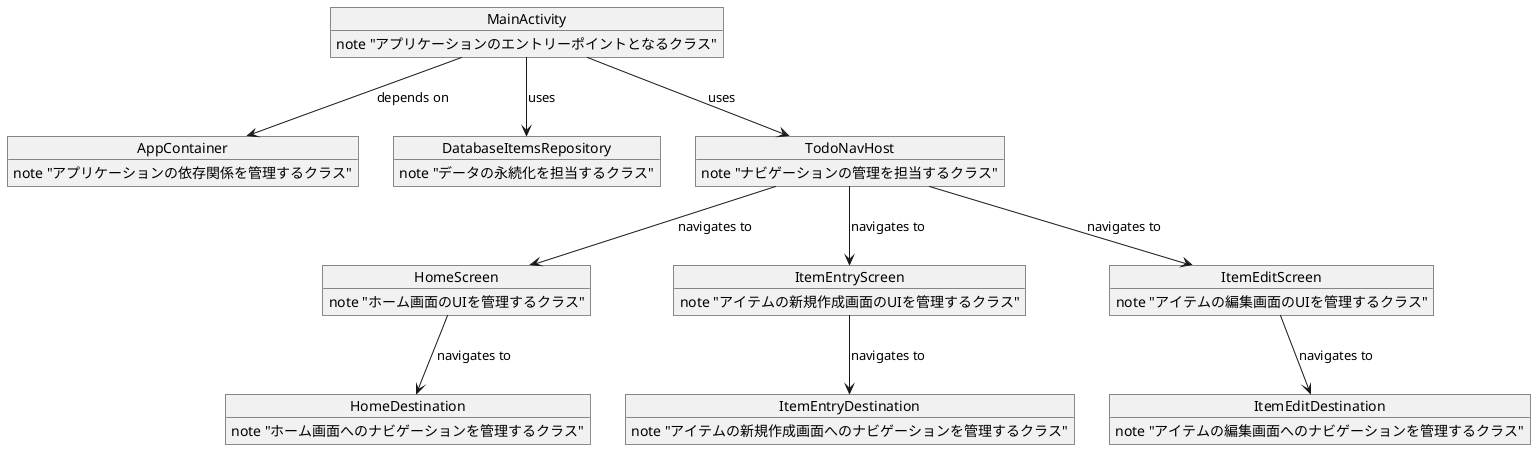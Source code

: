 @startuml

object MainActivity {
  note "アプリケーションのエントリーポイントとなるクラス"
}

object AppContainer {
  note "アプリケーションの依存関係を管理するクラス"
}

object DatabaseItemsRepository {
  note "データの永続化を担当するクラス"
}

object TodoNavHost {
  note "ナビゲーションの管理を担当するクラス"
}

object HomeScreen {
  note "ホーム画面のUIを管理するクラス"
}

object ItemEntryScreen {
  note "アイテムの新規作成画面のUIを管理するクラス"
}

object ItemEditScreen {
  note "アイテムの編集画面のUIを管理するクラス"
}

object HomeDestination {
  note "ホーム画面へのナビゲーションを管理するクラス"
}

object ItemEntryDestination {
  note "アイテムの新規作成画面へのナビゲーションを管理するクラス"
}

object ItemEditDestination {
  note "アイテムの編集画面へのナビゲーションを管理するクラス"
}

MainActivity --> AppContainer : depends on
MainActivity --> DatabaseItemsRepository : uses
MainActivity --> TodoNavHost : uses
TodoNavHost --> HomeScreen : navigates to
TodoNavHost --> ItemEntryScreen : navigates to
TodoNavHost --> ItemEditScreen : navigates to
HomeScreen --> HomeDestination : navigates to
ItemEntryScreen --> ItemEntryDestination : navigates to
ItemEditScreen --> ItemEditDestination : navigates to

@enduml